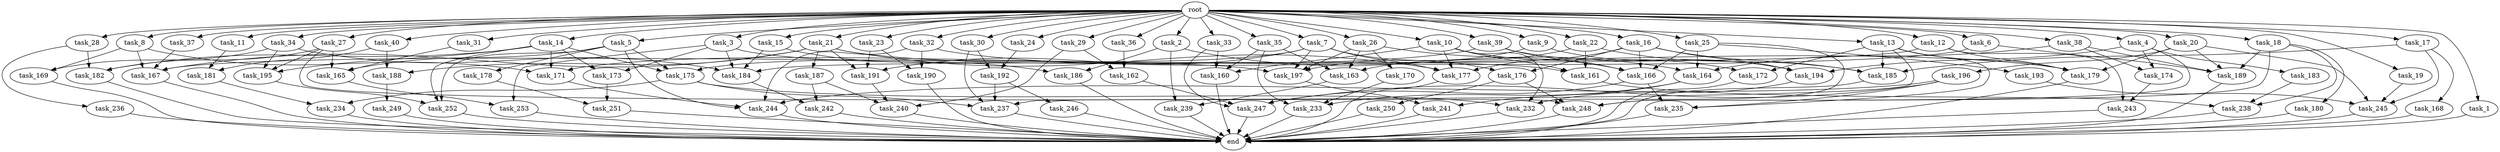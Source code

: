 digraph G {
  root [size="0.000000"];
  task_11 [size="1024.000000"];
  task_234 [size="858993459200.000000"];
  task_239 [size="996432412672.000000"];
  task_233 [size="1108101562368.000000"];
  task_185 [size="901943132160.000000"];
  task_2 [size="1024.000000"];
  task_182 [size="489626271744.000000"];
  task_21 [size="1024.000000"];
  task_164 [size="292057776128.000000"];
  task_23 [size="1024.000000"];
  task_35 [size="1024.000000"];
  task_162 [size="214748364800.000000"];
  task_33 [size="1024.000000"];
  task_176 [size="687194767360.000000"];
  task_167 [size="1400159338496.000000"];
  task_14 [size="1024.000000"];
  task_246 [size="695784701952.000000"];
  task_178 [size="309237645312.000000"];
  task_3 [size="1024.000000"];
  task_249 [size="137438953472.000000"];
  task_236 [size="137438953472.000000"];
  task_196 [size="695784701952.000000"];
  task_187 [size="695784701952.000000"];
  task_197 [size="1262720385024.000000"];
  task_250 [size="549755813888.000000"];
  task_28 [size="1024.000000"];
  task_173 [size="558345748480.000000"];
  task_22 [size="1024.000000"];
  task_165 [size="1073741824000.000000"];
  task_242 [size="1279900254208.000000"];
  task_5 [size="1024.000000"];
  task_30 [size="1024.000000"];
  task_179 [size="2413771620352.000000"];
  task_193 [size="77309411328.000000"];
  task_243 [size="730144440320.000000"];
  task_183 [size="549755813888.000000"];
  task_9 [size="1024.000000"];
  task_244 [size="1520418422784.000000"];
  task_168 [size="137438953472.000000"];
  task_27 [size="1024.000000"];
  task_238 [size="773094113280.000000"];
  task_195 [size="489626271744.000000"];
  task_20 [size="1024.000000"];
  task_166 [size="506806140928.000000"];
  task_175 [size="996432412672.000000"];
  task_37 [size="1024.000000"];
  task_245 [size="1082331758592.000000"];
  task_194 [size="1116691496960.000000"];
  task_169 [size="687194767360.000000"];
  task_247 [size="987842478080.000000"];
  task_252 [size="1305670057984.000000"];
  task_160 [size="429496729600.000000"];
  task_40 [size="1024.000000"];
  task_186 [size="446676598784.000000"];
  task_163 [size="292057776128.000000"];
  task_172 [size="764504178688.000000"];
  task_251 [size="1073741824000.000000"];
  task_188 [size="910533066752.000000"];
  task_8 [size="1024.000000"];
  task_191 [size="1382979469312.000000"];
  task_15 [size="1024.000000"];
  task_24 [size="1024.000000"];
  task_232 [size="738734374912.000000"];
  task_31 [size="1024.000000"];
  task_12 [size="1024.000000"];
  task_32 [size="1024.000000"];
  task_189 [size="1271310319616.000000"];
  task_171 [size="901943132160.000000"];
  end [size="0.000000"];
  task_10 [size="1024.000000"];
  task_29 [size="1024.000000"];
  task_241 [size="764504178688.000000"];
  task_1 [size="1024.000000"];
  task_34 [size="1024.000000"];
  task_192 [size="618475290624.000000"];
  task_4 [size="1024.000000"];
  task_13 [size="1024.000000"];
  task_36 [size="1024.000000"];
  task_170 [size="77309411328.000000"];
  task_235 [size="764504178688.000000"];
  task_16 [size="1024.000000"];
  task_181 [size="910533066752.000000"];
  task_39 [size="1024.000000"];
  task_177 [size="1597727834112.000000"];
  task_253 [size="1279900254208.000000"];
  task_248 [size="1735166787584.000000"];
  task_18 [size="1024.000000"];
  task_26 [size="1024.000000"];
  task_180 [size="420906795008.000000"];
  task_25 [size="1024.000000"];
  task_19 [size="1024.000000"];
  task_161 [size="987842478080.000000"];
  task_38 [size="1024.000000"];
  task_184 [size="1176821039104.000000"];
  task_17 [size="1024.000000"];
  task_190 [size="996432412672.000000"];
  task_237 [size="1864015806464.000000"];
  task_240 [size="1632087572480.000000"];
  task_6 [size="1024.000000"];
  task_7 [size="1024.000000"];
  task_174 [size="627065225216.000000"];

  root -> task_11 [size="1.000000"];
  root -> task_28 [size="1.000000"];
  root -> task_10 [size="1.000000"];
  root -> task_20 [size="1.000000"];
  root -> task_2 [size="1.000000"];
  root -> task_4 [size="1.000000"];
  root -> task_13 [size="1.000000"];
  root -> task_39 [size="1.000000"];
  root -> task_21 [size="1.000000"];
  root -> task_40 [size="1.000000"];
  root -> task_16 [size="1.000000"];
  root -> task_22 [size="1.000000"];
  root -> task_15 [size="1.000000"];
  root -> task_36 [size="1.000000"];
  root -> task_33 [size="1.000000"];
  root -> task_1 [size="1.000000"];
  root -> task_5 [size="1.000000"];
  root -> task_14 [size="1.000000"];
  root -> task_18 [size="1.000000"];
  root -> task_26 [size="1.000000"];
  root -> task_6 [size="1.000000"];
  root -> task_25 [size="1.000000"];
  root -> task_24 [size="1.000000"];
  root -> task_9 [size="1.000000"];
  root -> task_23 [size="1.000000"];
  root -> task_3 [size="1.000000"];
  root -> task_19 [size="1.000000"];
  root -> task_27 [size="1.000000"];
  root -> task_35 [size="1.000000"];
  root -> task_38 [size="1.000000"];
  root -> task_17 [size="1.000000"];
  root -> task_31 [size="1.000000"];
  root -> task_12 [size="1.000000"];
  root -> task_32 [size="1.000000"];
  root -> task_34 [size="1.000000"];
  root -> task_37 [size="1.000000"];
  root -> task_30 [size="1.000000"];
  root -> task_8 [size="1.000000"];
  root -> task_7 [size="1.000000"];
  root -> task_29 [size="1.000000"];
  task_11 -> task_181 [size="679477248.000000"];
  task_234 -> end [size="1.000000"];
  task_239 -> end [size="1.000000"];
  task_233 -> end [size="1.000000"];
  task_185 -> end [size="1.000000"];
  task_2 -> task_164 [size="134217728.000000"];
  task_2 -> task_186 [size="134217728.000000"];
  task_2 -> task_239 [size="134217728.000000"];
  task_182 -> end [size="1.000000"];
  task_21 -> task_191 [size="679477248.000000"];
  task_21 -> task_177 [size="679477248.000000"];
  task_21 -> task_161 [size="679477248.000000"];
  task_21 -> task_188 [size="679477248.000000"];
  task_21 -> task_167 [size="679477248.000000"];
  task_21 -> task_187 [size="679477248.000000"];
  task_164 -> task_241 [size="536870912.000000"];
  task_164 -> task_233 [size="536870912.000000"];
  task_23 -> task_191 [size="134217728.000000"];
  task_23 -> task_190 [size="134217728.000000"];
  task_35 -> task_160 [size="134217728.000000"];
  task_35 -> task_233 [size="134217728.000000"];
  task_35 -> task_163 [size="134217728.000000"];
  task_162 -> task_247 [size="679477248.000000"];
  task_33 -> task_247 [size="75497472.000000"];
  task_33 -> task_160 [size="75497472.000000"];
  task_176 -> task_250 [size="536870912.000000"];
  task_176 -> task_248 [size="536870912.000000"];
  task_167 -> end [size="1.000000"];
  task_14 -> task_173 [size="134217728.000000"];
  task_14 -> task_195 [size="134217728.000000"];
  task_14 -> task_252 [size="134217728.000000"];
  task_14 -> task_182 [size="134217728.000000"];
  task_14 -> task_175 [size="134217728.000000"];
  task_14 -> task_171 [size="134217728.000000"];
  task_246 -> end [size="1.000000"];
  task_178 -> task_251 [size="209715200.000000"];
  task_3 -> task_173 [size="411041792.000000"];
  task_3 -> task_197 [size="411041792.000000"];
  task_3 -> task_253 [size="411041792.000000"];
  task_3 -> task_184 [size="411041792.000000"];
  task_249 -> end [size="1.000000"];
  task_236 -> end [size="1.000000"];
  task_196 -> task_235 [size="134217728.000000"];
  task_196 -> task_244 [size="134217728.000000"];
  task_196 -> task_247 [size="134217728.000000"];
  task_187 -> task_242 [size="838860800.000000"];
  task_187 -> task_240 [size="838860800.000000"];
  task_197 -> task_241 [size="209715200.000000"];
  task_250 -> end [size="1.000000"];
  task_28 -> task_236 [size="134217728.000000"];
  task_28 -> task_182 [size="134217728.000000"];
  task_173 -> task_251 [size="838860800.000000"];
  task_22 -> task_161 [size="75497472.000000"];
  task_22 -> task_185 [size="75497472.000000"];
  task_22 -> task_163 [size="75497472.000000"];
  task_165 -> task_253 [size="838860800.000000"];
  task_242 -> end [size="1.000000"];
  task_5 -> task_175 [size="301989888.000000"];
  task_5 -> task_165 [size="301989888.000000"];
  task_5 -> task_178 [size="301989888.000000"];
  task_5 -> task_252 [size="301989888.000000"];
  task_5 -> task_244 [size="301989888.000000"];
  task_30 -> task_237 [size="301989888.000000"];
  task_30 -> task_192 [size="301989888.000000"];
  task_179 -> end [size="1.000000"];
  task_193 -> task_245 [size="33554432.000000"];
  task_243 -> end [size="1.000000"];
  task_183 -> task_238 [size="134217728.000000"];
  task_9 -> task_197 [size="209715200.000000"];
  task_9 -> task_194 [size="209715200.000000"];
  task_244 -> end [size="1.000000"];
  task_168 -> end [size="1.000000"];
  task_27 -> task_182 [size="209715200.000000"];
  task_27 -> task_195 [size="209715200.000000"];
  task_27 -> task_165 [size="209715200.000000"];
  task_27 -> task_248 [size="209715200.000000"];
  task_238 -> end [size="1.000000"];
  task_195 -> task_252 [size="838860800.000000"];
  task_20 -> task_179 [size="679477248.000000"];
  task_20 -> task_196 [size="679477248.000000"];
  task_20 -> task_245 [size="679477248.000000"];
  task_20 -> task_189 [size="679477248.000000"];
  task_166 -> task_235 [size="75497472.000000"];
  task_166 -> task_247 [size="75497472.000000"];
  task_175 -> task_234 [size="301989888.000000"];
  task_175 -> task_237 [size="301989888.000000"];
  task_175 -> task_232 [size="301989888.000000"];
  task_37 -> task_167 [size="75497472.000000"];
  task_245 -> end [size="1.000000"];
  task_194 -> task_232 [size="134217728.000000"];
  task_169 -> end [size="1.000000"];
  task_247 -> end [size="1.000000"];
  task_252 -> end [size="1.000000"];
  task_160 -> end [size="1.000000"];
  task_40 -> task_181 [size="209715200.000000"];
  task_40 -> task_188 [size="209715200.000000"];
  task_186 -> end [size="1.000000"];
  task_163 -> task_239 [size="838860800.000000"];
  task_172 -> end [size="1.000000"];
  task_251 -> end [size="1.000000"];
  task_188 -> task_249 [size="134217728.000000"];
  task_8 -> task_169 [size="536870912.000000"];
  task_8 -> task_167 [size="536870912.000000"];
  task_8 -> task_171 [size="536870912.000000"];
  task_191 -> task_240 [size="679477248.000000"];
  task_15 -> task_186 [size="301989888.000000"];
  task_15 -> task_184 [size="301989888.000000"];
  task_24 -> task_192 [size="301989888.000000"];
  task_232 -> end [size="1.000000"];
  task_31 -> task_165 [size="536870912.000000"];
  task_12 -> task_179 [size="301989888.000000"];
  task_12 -> task_243 [size="301989888.000000"];
  task_12 -> task_184 [size="301989888.000000"];
  task_32 -> task_179 [size="838860800.000000"];
  task_32 -> task_244 [size="838860800.000000"];
  task_32 -> task_190 [size="838860800.000000"];
  task_189 -> end [size="1.000000"];
  task_171 -> task_244 [size="209715200.000000"];
  task_10 -> task_172 [size="209715200.000000"];
  task_10 -> task_161 [size="209715200.000000"];
  task_10 -> task_160 [size="209715200.000000"];
  task_10 -> task_177 [size="209715200.000000"];
  task_10 -> task_232 [size="209715200.000000"];
  task_29 -> task_162 [size="75497472.000000"];
  task_29 -> task_240 [size="75497472.000000"];
  task_241 -> end [size="1.000000"];
  task_1 -> end [size="1.000000"];
  task_34 -> task_169 [size="134217728.000000"];
  task_34 -> task_195 [size="134217728.000000"];
  task_34 -> task_184 [size="134217728.000000"];
  task_192 -> task_237 [size="679477248.000000"];
  task_192 -> task_246 [size="679477248.000000"];
  task_4 -> task_194 [size="536870912.000000"];
  task_4 -> task_183 [size="536870912.000000"];
  task_4 -> task_174 [size="536870912.000000"];
  task_4 -> task_248 [size="536870912.000000"];
  task_13 -> task_172 [size="536870912.000000"];
  task_13 -> task_179 [size="536870912.000000"];
  task_13 -> task_235 [size="536870912.000000"];
  task_13 -> task_185 [size="536870912.000000"];
  task_13 -> task_237 [size="536870912.000000"];
  task_36 -> task_162 [size="134217728.000000"];
  task_170 -> task_233 [size="411041792.000000"];
  task_235 -> end [size="1.000000"];
  task_16 -> task_177 [size="134217728.000000"];
  task_16 -> task_176 [size="134217728.000000"];
  task_16 -> task_166 [size="134217728.000000"];
  task_16 -> task_194 [size="134217728.000000"];
  task_16 -> task_185 [size="134217728.000000"];
  task_181 -> task_234 [size="536870912.000000"];
  task_39 -> task_171 [size="209715200.000000"];
  task_39 -> task_194 [size="209715200.000000"];
  task_39 -> task_166 [size="209715200.000000"];
  task_177 -> end [size="1.000000"];
  task_253 -> end [size="1.000000"];
  task_248 -> end [size="1.000000"];
  task_18 -> task_180 [size="411041792.000000"];
  task_18 -> task_189 [size="411041792.000000"];
  task_18 -> task_238 [size="411041792.000000"];
  task_18 -> task_248 [size="411041792.000000"];
  task_26 -> task_197 [size="75497472.000000"];
  task_26 -> task_170 [size="75497472.000000"];
  task_26 -> task_163 [size="75497472.000000"];
  task_26 -> task_166 [size="75497472.000000"];
  task_180 -> end [size="1.000000"];
  task_25 -> task_164 [size="75497472.000000"];
  task_25 -> task_193 [size="75497472.000000"];
  task_25 -> task_166 [size="75497472.000000"];
  task_25 -> task_232 [size="75497472.000000"];
  task_19 -> task_245 [size="209715200.000000"];
  task_161 -> task_238 [size="209715200.000000"];
  task_38 -> task_164 [size="75497472.000000"];
  task_38 -> task_174 [size="75497472.000000"];
  task_38 -> task_189 [size="75497472.000000"];
  task_184 -> task_242 [size="411041792.000000"];
  task_17 -> task_245 [size="134217728.000000"];
  task_17 -> task_168 [size="134217728.000000"];
  task_17 -> task_185 [size="134217728.000000"];
  task_190 -> end [size="1.000000"];
  task_237 -> end [size="1.000000"];
  task_240 -> end [size="1.000000"];
  task_6 -> task_167 [size="75497472.000000"];
  task_6 -> task_189 [size="75497472.000000"];
  task_7 -> task_191 [size="536870912.000000"];
  task_7 -> task_175 [size="536870912.000000"];
  task_7 -> task_176 [size="536870912.000000"];
  task_7 -> task_197 [size="536870912.000000"];
  task_7 -> task_177 [size="536870912.000000"];
  task_174 -> task_243 [size="411041792.000000"];
}
